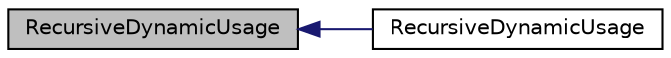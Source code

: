 digraph "RecursiveDynamicUsage"
{
  edge [fontname="Helvetica",fontsize="10",labelfontname="Helvetica",labelfontsize="10"];
  node [fontname="Helvetica",fontsize="10",shape=record];
  rankdir="LR";
  Node1 [label="RecursiveDynamicUsage",height=0.2,width=0.4,color="black", fillcolor="grey75", style="filled", fontcolor="black"];
  Node1 -> Node2 [dir="back",color="midnightblue",fontsize="10",style="solid",fontname="Helvetica"];
  Node2 [label="RecursiveDynamicUsage",height=0.2,width=0.4,color="black", fillcolor="white", style="filled",URL="$db/d70/core__memusage_8h.html#a120dc8401b839852cfdab426a6ff5916"];
}
